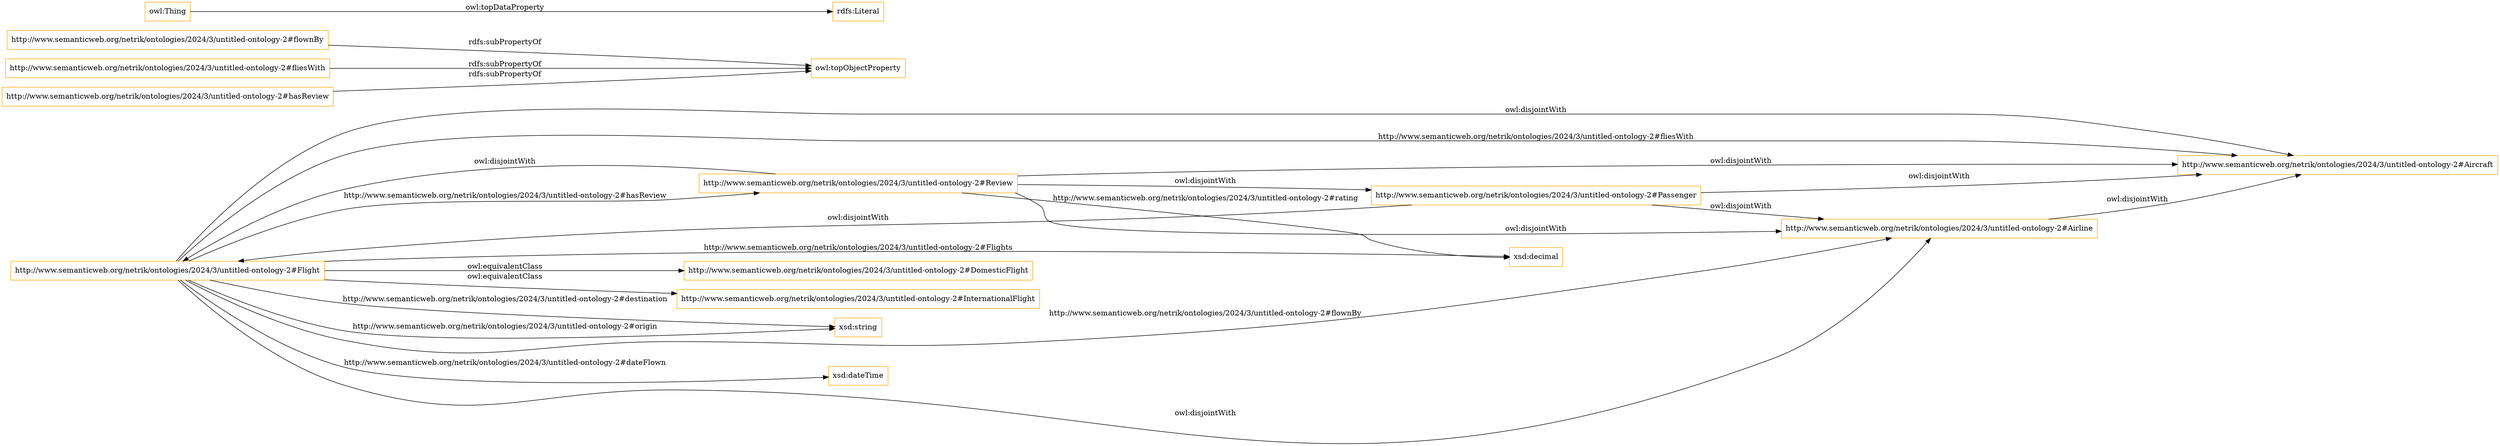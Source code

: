 digraph ar2dtool_diagram { 
rankdir=LR;
size="1501"
node [shape = rectangle, color="orange"]; "http://www.semanticweb.org/netrik/ontologies/2024/3/untitled-ontology-2#Aircraft" "http://www.semanticweb.org/netrik/ontologies/2024/3/untitled-ontology-2#Flight" "http://www.semanticweb.org/netrik/ontologies/2024/3/untitled-ontology-2#Review" "http://www.semanticweb.org/netrik/ontologies/2024/3/untitled-ontology-2#Airline" "http://www.semanticweb.org/netrik/ontologies/2024/3/untitled-ontology-2#Passenger" ; /*classes style*/
	"http://www.semanticweb.org/netrik/ontologies/2024/3/untitled-ontology-2#flownBy" -> "owl:topObjectProperty" [ label = "rdfs:subPropertyOf" ];
	"http://www.semanticweb.org/netrik/ontologies/2024/3/untitled-ontology-2#Review" -> "http://www.semanticweb.org/netrik/ontologies/2024/3/untitled-ontology-2#Passenger" [ label = "owl:disjointWith" ];
	"http://www.semanticweb.org/netrik/ontologies/2024/3/untitled-ontology-2#Review" -> "http://www.semanticweb.org/netrik/ontologies/2024/3/untitled-ontology-2#Flight" [ label = "owl:disjointWith" ];
	"http://www.semanticweb.org/netrik/ontologies/2024/3/untitled-ontology-2#Review" -> "http://www.semanticweb.org/netrik/ontologies/2024/3/untitled-ontology-2#Airline" [ label = "owl:disjointWith" ];
	"http://www.semanticweb.org/netrik/ontologies/2024/3/untitled-ontology-2#Review" -> "http://www.semanticweb.org/netrik/ontologies/2024/3/untitled-ontology-2#Aircraft" [ label = "owl:disjointWith" ];
	"http://www.semanticweb.org/netrik/ontologies/2024/3/untitled-ontology-2#Passenger" -> "http://www.semanticweb.org/netrik/ontologies/2024/3/untitled-ontology-2#Flight" [ label = "owl:disjointWith" ];
	"http://www.semanticweb.org/netrik/ontologies/2024/3/untitled-ontology-2#Passenger" -> "http://www.semanticweb.org/netrik/ontologies/2024/3/untitled-ontology-2#Airline" [ label = "owl:disjointWith" ];
	"http://www.semanticweb.org/netrik/ontologies/2024/3/untitled-ontology-2#Passenger" -> "http://www.semanticweb.org/netrik/ontologies/2024/3/untitled-ontology-2#Aircraft" [ label = "owl:disjointWith" ];
	"http://www.semanticweb.org/netrik/ontologies/2024/3/untitled-ontology-2#fliesWith" -> "owl:topObjectProperty" [ label = "rdfs:subPropertyOf" ];
	"http://www.semanticweb.org/netrik/ontologies/2024/3/untitled-ontology-2#hasReview" -> "owl:topObjectProperty" [ label = "rdfs:subPropertyOf" ];
	"http://www.semanticweb.org/netrik/ontologies/2024/3/untitled-ontology-2#Airline" -> "http://www.semanticweb.org/netrik/ontologies/2024/3/untitled-ontology-2#Aircraft" [ label = "owl:disjointWith" ];
	"http://www.semanticweb.org/netrik/ontologies/2024/3/untitled-ontology-2#Flight" -> "http://www.semanticweb.org/netrik/ontologies/2024/3/untitled-ontology-2#Aircraft" [ label = "owl:disjointWith" ];
	"http://www.semanticweb.org/netrik/ontologies/2024/3/untitled-ontology-2#Flight" -> "http://www.semanticweb.org/netrik/ontologies/2024/3/untitled-ontology-2#Airline" [ label = "owl:disjointWith" ];
	"http://www.semanticweb.org/netrik/ontologies/2024/3/untitled-ontology-2#Flight" -> "http://www.semanticweb.org/netrik/ontologies/2024/3/untitled-ontology-2#DomesticFlight" [ label = "owl:equivalentClass" ];
	"http://www.semanticweb.org/netrik/ontologies/2024/3/untitled-ontology-2#Flight" -> "http://www.semanticweb.org/netrik/ontologies/2024/3/untitled-ontology-2#InternationalFlight" [ label = "owl:equivalentClass" ];
	"http://www.semanticweb.org/netrik/ontologies/2024/3/untitled-ontology-2#Flight" -> "xsd:string" [ label = "http://www.semanticweb.org/netrik/ontologies/2024/3/untitled-ontology-2#destination" ];
	"http://www.semanticweb.org/netrik/ontologies/2024/3/untitled-ontology-2#Review" -> "xsd:decimal" [ label = "http://www.semanticweb.org/netrik/ontologies/2024/3/untitled-ontology-2#rating" ];
	"http://www.semanticweb.org/netrik/ontologies/2024/3/untitled-ontology-2#Flight" -> "xsd:dateTime" [ label = "http://www.semanticweb.org/netrik/ontologies/2024/3/untitled-ontology-2#dateFlown" ];
	"http://www.semanticweb.org/netrik/ontologies/2024/3/untitled-ontology-2#Flight" -> "http://www.semanticweb.org/netrik/ontologies/2024/3/untitled-ontology-2#Airline" [ label = "http://www.semanticweb.org/netrik/ontologies/2024/3/untitled-ontology-2#flownBy" ];
	"http://www.semanticweb.org/netrik/ontologies/2024/3/untitled-ontology-2#Flight" -> "xsd:string" [ label = "http://www.semanticweb.org/netrik/ontologies/2024/3/untitled-ontology-2#origin" ];
	"owl:Thing" -> "rdfs:Literal" [ label = "owl:topDataProperty" ];
	"http://www.semanticweb.org/netrik/ontologies/2024/3/untitled-ontology-2#Flight" -> "http://www.semanticweb.org/netrik/ontologies/2024/3/untitled-ontology-2#Review" [ label = "http://www.semanticweb.org/netrik/ontologies/2024/3/untitled-ontology-2#hasReview" ];
	"http://www.semanticweb.org/netrik/ontologies/2024/3/untitled-ontology-2#Flight" -> "http://www.semanticweb.org/netrik/ontologies/2024/3/untitled-ontology-2#Aircraft" [ label = "http://www.semanticweb.org/netrik/ontologies/2024/3/untitled-ontology-2#fliesWith" ];
	"http://www.semanticweb.org/netrik/ontologies/2024/3/untitled-ontology-2#Flight" -> "xsd:decimal" [ label = "http://www.semanticweb.org/netrik/ontologies/2024/3/untitled-ontology-2#Flights" ];

}
